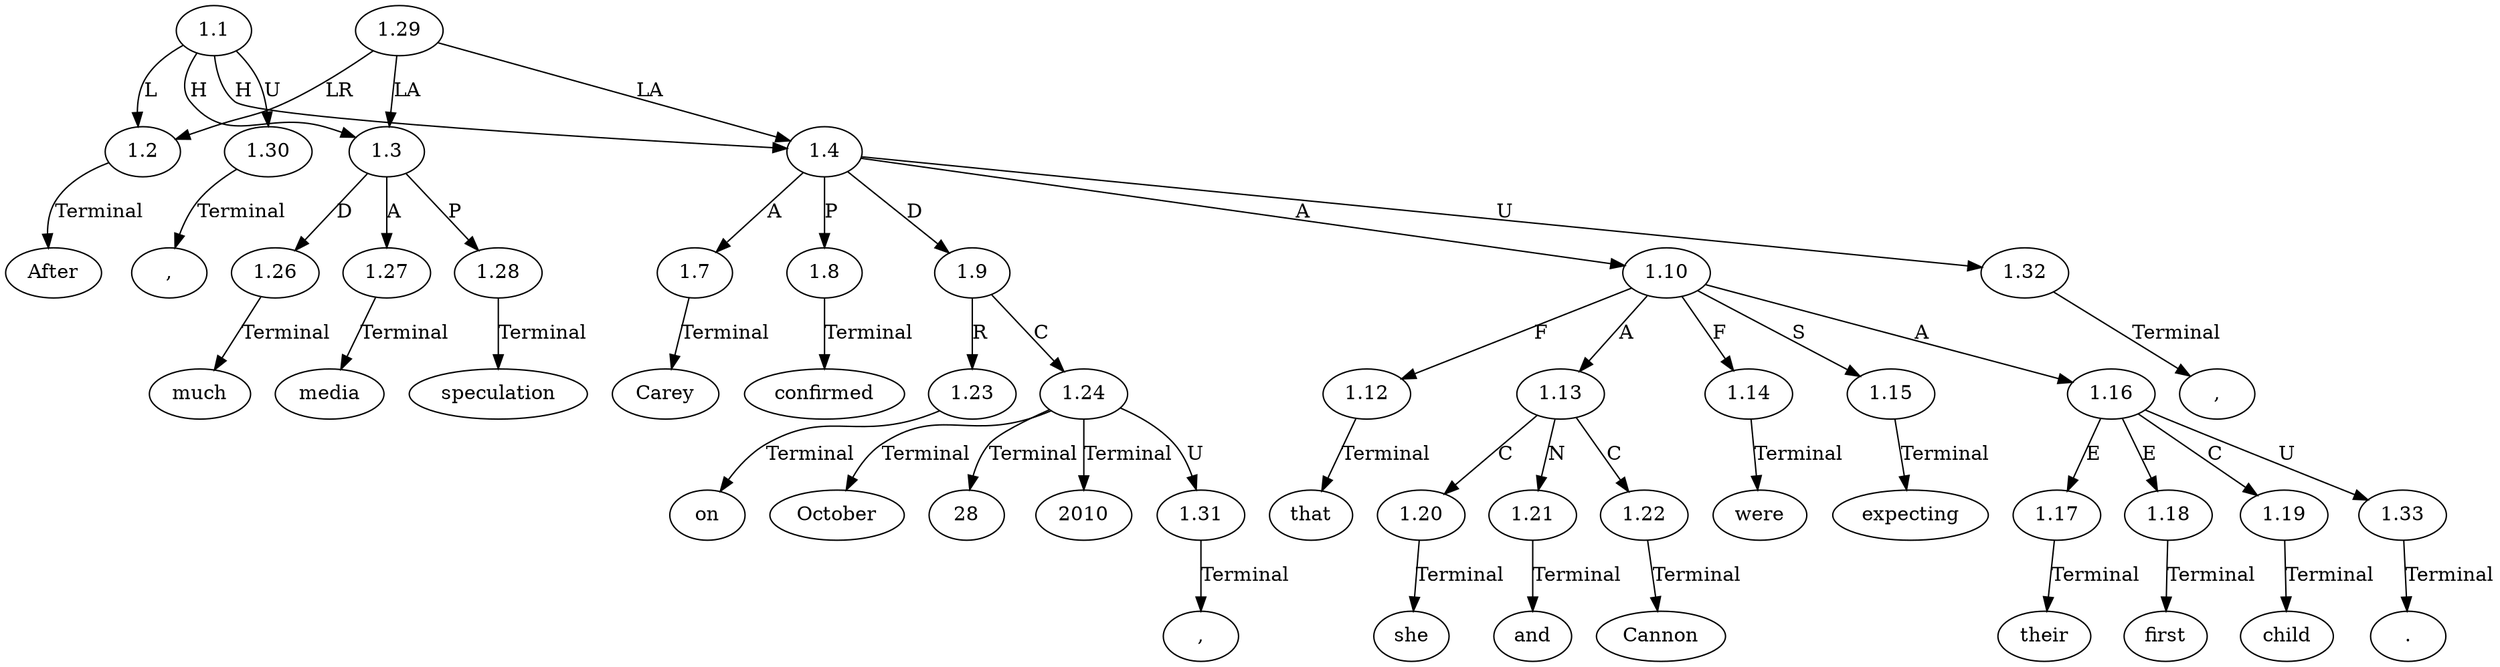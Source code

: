 // Graph
digraph {
	0.1 [label=After ordering=out]
	0.10 [label=28 ordering=out]
	0.11 [label="," ordering=out]
	0.12 [label=2010 ordering=out]
	0.13 [label="," ordering=out]
	0.14 [label=that ordering=out]
	0.15 [label=she ordering=out]
	0.16 [label=and ordering=out]
	0.17 [label=Cannon ordering=out]
	0.18 [label=were ordering=out]
	0.19 [label=expecting ordering=out]
	0.2 [label=much ordering=out]
	0.20 [label=their ordering=out]
	0.21 [label=first ordering=out]
	0.22 [label=child ordering=out]
	0.23 [label="." ordering=out]
	0.3 [label=media ordering=out]
	0.4 [label=speculation ordering=out]
	0.5 [label="," ordering=out]
	0.6 [label=Carey ordering=out]
	0.7 [label=confirmed ordering=out]
	0.8 [label=on ordering=out]
	0.9 [label=October ordering=out]
	1.1 [label=1.1 ordering=out]
	1.2 [label=1.2 ordering=out]
	1.3 [label=1.3 ordering=out]
	1.4 [label=1.4 ordering=out]
	1.7 [label=1.7 ordering=out]
	1.8 [label=1.8 ordering=out]
	1.9 [label=1.9 ordering=out]
	1.10 [label=1.10 ordering=out]
	1.12 [label=1.12 ordering=out]
	1.13 [label=1.13 ordering=out]
	1.14 [label=1.14 ordering=out]
	1.15 [label=1.15 ordering=out]
	1.16 [label=1.16 ordering=out]
	1.17 [label=1.17 ordering=out]
	1.18 [label=1.18 ordering=out]
	1.19 [label=1.19 ordering=out]
	1.20 [label=1.20 ordering=out]
	1.21 [label=1.21 ordering=out]
	1.22 [label=1.22 ordering=out]
	1.23 [label=1.23 ordering=out]
	1.24 [label=1.24 ordering=out]
	1.26 [label=1.26 ordering=out]
	1.27 [label=1.27 ordering=out]
	1.28 [label=1.28 ordering=out]
	1.29 [label=1.29 ordering=out]
	1.30 [label=1.30 ordering=out]
	1.31 [label=1.31 ordering=out]
	1.32 [label=1.32 ordering=out]
	1.33 [label=1.33 ordering=out]
	1.1 -> 1.2 [label=L ordering=out]
	1.1 -> 1.3 [label=H ordering=out]
	1.1 -> 1.4 [label=H ordering=out]
	1.1 -> 1.30 [label=U ordering=out]
	1.2 -> 0.1 [label=Terminal ordering=out]
	1.3 -> 1.26 [label=D ordering=out]
	1.3 -> 1.27 [label=A ordering=out]
	1.3 -> 1.28 [label=P ordering=out]
	1.4 -> 1.7 [label=A ordering=out]
	1.4 -> 1.8 [label=P ordering=out]
	1.4 -> 1.9 [label=D ordering=out]
	1.4 -> 1.10 [label=A ordering=out]
	1.4 -> 1.32 [label=U ordering=out]
	1.7 -> 0.6 [label=Terminal ordering=out]
	1.8 -> 0.7 [label=Terminal ordering=out]
	1.9 -> 1.23 [label=R ordering=out]
	1.9 -> 1.24 [label=C ordering=out]
	1.10 -> 1.12 [label=F ordering=out]
	1.10 -> 1.13 [label=A ordering=out]
	1.10 -> 1.14 [label=F ordering=out]
	1.10 -> 1.15 [label=S ordering=out]
	1.10 -> 1.16 [label=A ordering=out]
	1.12 -> 0.14 [label=Terminal ordering=out]
	1.13 -> 1.20 [label=C ordering=out]
	1.13 -> 1.21 [label=N ordering=out]
	1.13 -> 1.22 [label=C ordering=out]
	1.14 -> 0.18 [label=Terminal ordering=out]
	1.15 -> 0.19 [label=Terminal ordering=out]
	1.16 -> 1.17 [label=E ordering=out]
	1.16 -> 1.18 [label=E ordering=out]
	1.16 -> 1.19 [label=C ordering=out]
	1.16 -> 1.33 [label=U ordering=out]
	1.17 -> 0.20 [label=Terminal ordering=out]
	1.18 -> 0.21 [label=Terminal ordering=out]
	1.19 -> 0.22 [label=Terminal ordering=out]
	1.20 -> 0.15 [label=Terminal ordering=out]
	1.21 -> 0.16 [label=Terminal ordering=out]
	1.22 -> 0.17 [label=Terminal ordering=out]
	1.23 -> 0.8 [label=Terminal ordering=out]
	1.24 -> 0.9 [label=Terminal ordering=out]
	1.24 -> 0.10 [label=Terminal ordering=out]
	1.24 -> 0.12 [label=Terminal ordering=out]
	1.24 -> 1.31 [label=U ordering=out]
	1.26 -> 0.2 [label=Terminal ordering=out]
	1.27 -> 0.3 [label=Terminal ordering=out]
	1.28 -> 0.4 [label=Terminal ordering=out]
	1.29 -> 1.2 [label=LR ordering=out]
	1.29 -> 1.3 [label=LA ordering=out]
	1.29 -> 1.4 [label=LA ordering=out]
	1.30 -> 0.5 [label=Terminal ordering=out]
	1.31 -> 0.11 [label=Terminal ordering=out]
	1.32 -> 0.13 [label=Terminal ordering=out]
	1.33 -> 0.23 [label=Terminal ordering=out]
}
